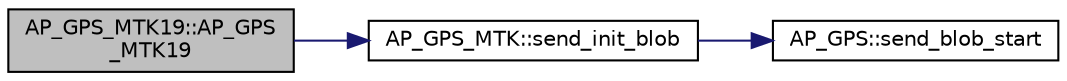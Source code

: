 digraph "AP_GPS_MTK19::AP_GPS_MTK19"
{
 // INTERACTIVE_SVG=YES
  edge [fontname="Helvetica",fontsize="10",labelfontname="Helvetica",labelfontsize="10"];
  node [fontname="Helvetica",fontsize="10",shape=record];
  rankdir="LR";
  Node1 [label="AP_GPS_MTK19::AP_GPS\l_MTK19",height=0.2,width=0.4,color="black", fillcolor="grey75", style="filled" fontcolor="black"];
  Node1 -> Node2 [color="midnightblue",fontsize="10",style="solid",fontname="Helvetica"];
  Node2 [label="AP_GPS_MTK::send_init_blob",height=0.2,width=0.4,color="black", fillcolor="white", style="filled",URL="$classAP__GPS__MTK.html#a54f99dc552aefd8af2ab96410103e11c"];
  Node2 -> Node3 [color="midnightblue",fontsize="10",style="solid",fontname="Helvetica"];
  Node3 [label="AP_GPS::send_blob_start",height=0.2,width=0.4,color="black", fillcolor="white", style="filled",URL="$classAP__GPS.html#a490843adba295db5fed220342938661b"];
}
